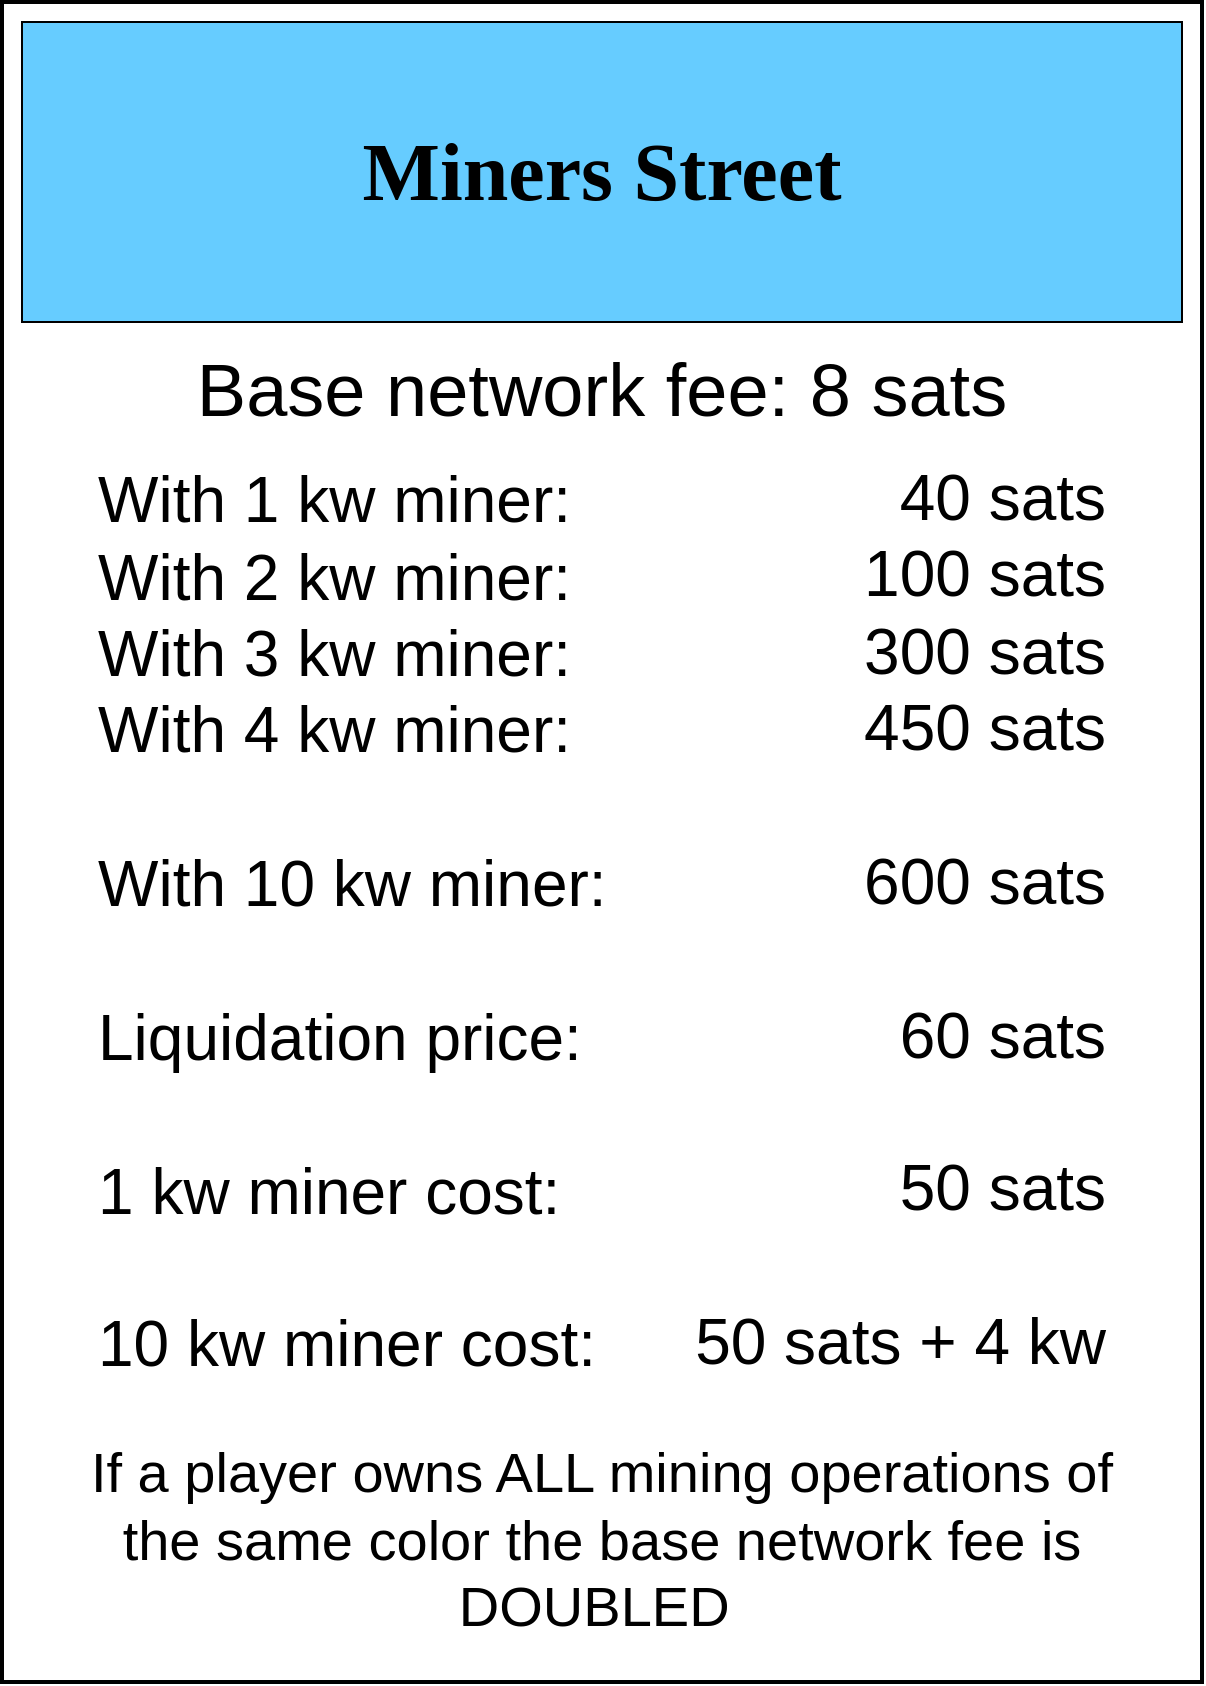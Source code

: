 <mxfile version="21.3.3" type="device">
  <diagram name="Page-1" id="e2OG8YVAVIMXFCKYnt1o">
    <mxGraphModel dx="668" dy="1005" grid="1" gridSize="10" guides="1" tooltips="1" connect="1" arrows="1" fold="1" page="1" pageScale="1" pageWidth="850" pageHeight="1100" math="0" shadow="0">
      <root>
        <mxCell id="0" />
        <mxCell id="1" parent="0" />
        <mxCell id="ifZcxbc6ViH0zZD_RYen-2" value="" style="rounded=0;whiteSpace=wrap;html=1;strokeWidth=2;" parent="1" vertex="1">
          <mxGeometry x="80" y="120" width="600" height="840" as="geometry" />
        </mxCell>
        <mxCell id="ifZcxbc6ViH0zZD_RYen-3" value="&lt;font size=&quot;1&quot; face=&quot;Verdana&quot; style=&quot;&quot;&gt;&lt;b style=&quot;font-size: 41px;&quot;&gt;Miners Street&lt;/b&gt;&lt;/font&gt;" style="rounded=0;whiteSpace=wrap;html=1;fillColor=#66ccff;" parent="1" vertex="1">
          <mxGeometry x="90" y="130" width="580" height="150" as="geometry" />
        </mxCell>
        <mxCell id="ifZcxbc6ViH0zZD_RYen-4" value="&lt;font style=&quot;font-size: 37px;&quot;&gt;Base network fee: 8 sats&lt;/font&gt;" style="text;html=1;strokeColor=none;fillColor=none;align=center;verticalAlign=middle;whiteSpace=wrap;rounded=0;" parent="1" vertex="1">
          <mxGeometry x="165" y="290" width="430" height="50" as="geometry" />
        </mxCell>
        <mxCell id="ifZcxbc6ViH0zZD_RYen-13" value="&lt;font style=&quot;font-size: 28px;&quot;&gt;If a player owns ALL mining operations of the same color the base network fee is DOUBLED&amp;nbsp;&lt;/font&gt;" style="text;html=1;strokeColor=none;fillColor=none;align=center;verticalAlign=middle;whiteSpace=wrap;rounded=0;" parent="1" vertex="1">
          <mxGeometry x="115" y="830" width="530" height="118" as="geometry" />
        </mxCell>
        <mxCell id="AQVznC5wjigk1xOmniH--4" value="&lt;div style=&quot;&quot;&gt;&lt;span style=&quot;font-size: 32px; background-color: initial;&quot;&gt;With 1 kw miner:&lt;/span&gt;&lt;/div&gt;&lt;font style=&quot;font-size: 32px;&quot;&gt;With 2 kw miner:&lt;br&gt;With 3 kw miner:&lt;br&gt;With 4 kw miner:&lt;br&gt;&lt;br&gt;With 10 kw miner:&lt;br&gt;&lt;br&gt;Liquidation price:&lt;br&gt;&lt;br&gt;1 kw miner cost:&lt;br&gt;&lt;br&gt;10 kw miner cost:&lt;br&gt;&lt;/font&gt;" style="text;html=1;strokeColor=none;fillColor=none;align=left;verticalAlign=middle;whiteSpace=wrap;rounded=0;" parent="1" vertex="1">
          <mxGeometry x="126" y="330" width="270" height="500" as="geometry" />
        </mxCell>
        <mxCell id="AQVznC5wjigk1xOmniH--5" value="&lt;div style=&quot;font-size: 32px;&quot;&gt;40 sats&lt;br&gt;100 sats&lt;br&gt;300 sats&lt;br&gt;450 sats&lt;br&gt;&lt;br&gt;600 sats&lt;br&gt;&lt;br&gt;60 sats&lt;br&gt;&lt;br&gt;50 sats&lt;br&gt;&lt;br&gt;50 sats + 4 kw&lt;/div&gt;&lt;div style=&quot;font-size: 32px;&quot;&gt;&lt;br&gt;&lt;/div&gt;" style="text;html=1;strokeColor=none;fillColor=none;align=right;verticalAlign=middle;whiteSpace=wrap;rounded=0;" parent="1" vertex="1">
          <mxGeometry x="424" y="288" width="210" height="620" as="geometry" />
        </mxCell>
      </root>
    </mxGraphModel>
  </diagram>
</mxfile>
